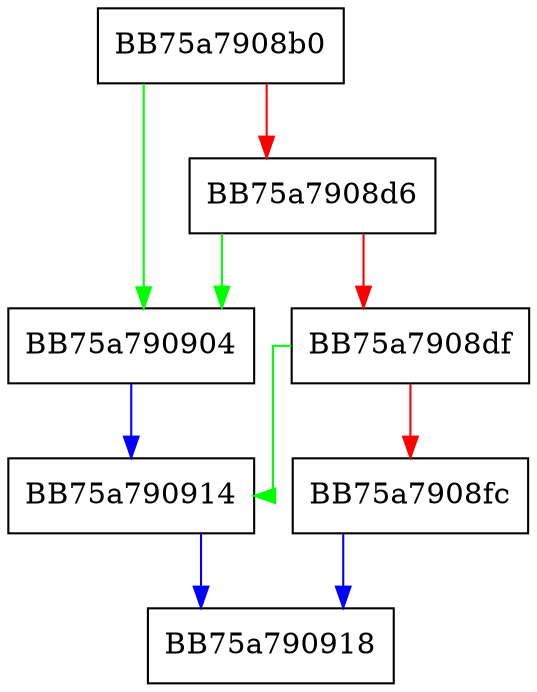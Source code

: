 digraph type_case_Z {
  node [shape="box"];
  graph [splines=ortho];
  BB75a7908b0 -> BB75a790904 [color="green"];
  BB75a7908b0 -> BB75a7908d6 [color="red"];
  BB75a7908d6 -> BB75a790904 [color="green"];
  BB75a7908d6 -> BB75a7908df [color="red"];
  BB75a7908df -> BB75a790914 [color="green"];
  BB75a7908df -> BB75a7908fc [color="red"];
  BB75a7908fc -> BB75a790918 [color="blue"];
  BB75a790904 -> BB75a790914 [color="blue"];
  BB75a790914 -> BB75a790918 [color="blue"];
}